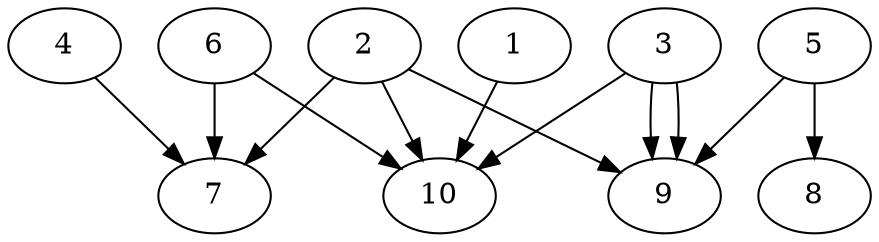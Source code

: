 // DAG automatically generated by daggen at Thu Oct  3 13:58:05 2019
// ./daggen --dot -n 10 --ccr 0.3 --fat 0.9 --regular 0.9 --density 0.7 --mindata 5242880 --maxdata 52428800 
digraph G {
  1 [size="165017600", alpha="0.14", expect_size="49505280"] 
  1 -> 10 [size ="49505280"]
  2 [size="92252160", alpha="0.07", expect_size="27675648"] 
  2 -> 7 [size ="27675648"]
  2 -> 9 [size ="27675648"]
  2 -> 10 [size ="27675648"]
  3 [size="41553920", alpha="0.17", expect_size="12466176"] 
  3 -> 9 [size ="12466176"]
  3 -> 9 [size ="12466176"]
  3 -> 10 [size ="12466176"]
  4 [size="88292693", alpha="0.07", expect_size="26487808"] 
  4 -> 7 [size ="26487808"]
  5 [size="24698880", alpha="0.05", expect_size="7409664"] 
  5 -> 8 [size ="7409664"]
  5 -> 9 [size ="7409664"]
  6 [size="20203520", alpha="0.11", expect_size="6061056"] 
  6 -> 7 [size ="6061056"]
  6 -> 10 [size ="6061056"]
  7 [size="106188800", alpha="0.19", expect_size="31856640"] 
  8 [size="128590507", alpha="0.10", expect_size="38577152"] 
  9 [size="162515627", alpha="0.12", expect_size="48754688"] 
  10 [size="167615147", alpha="0.01", expect_size="50284544"] 
}
